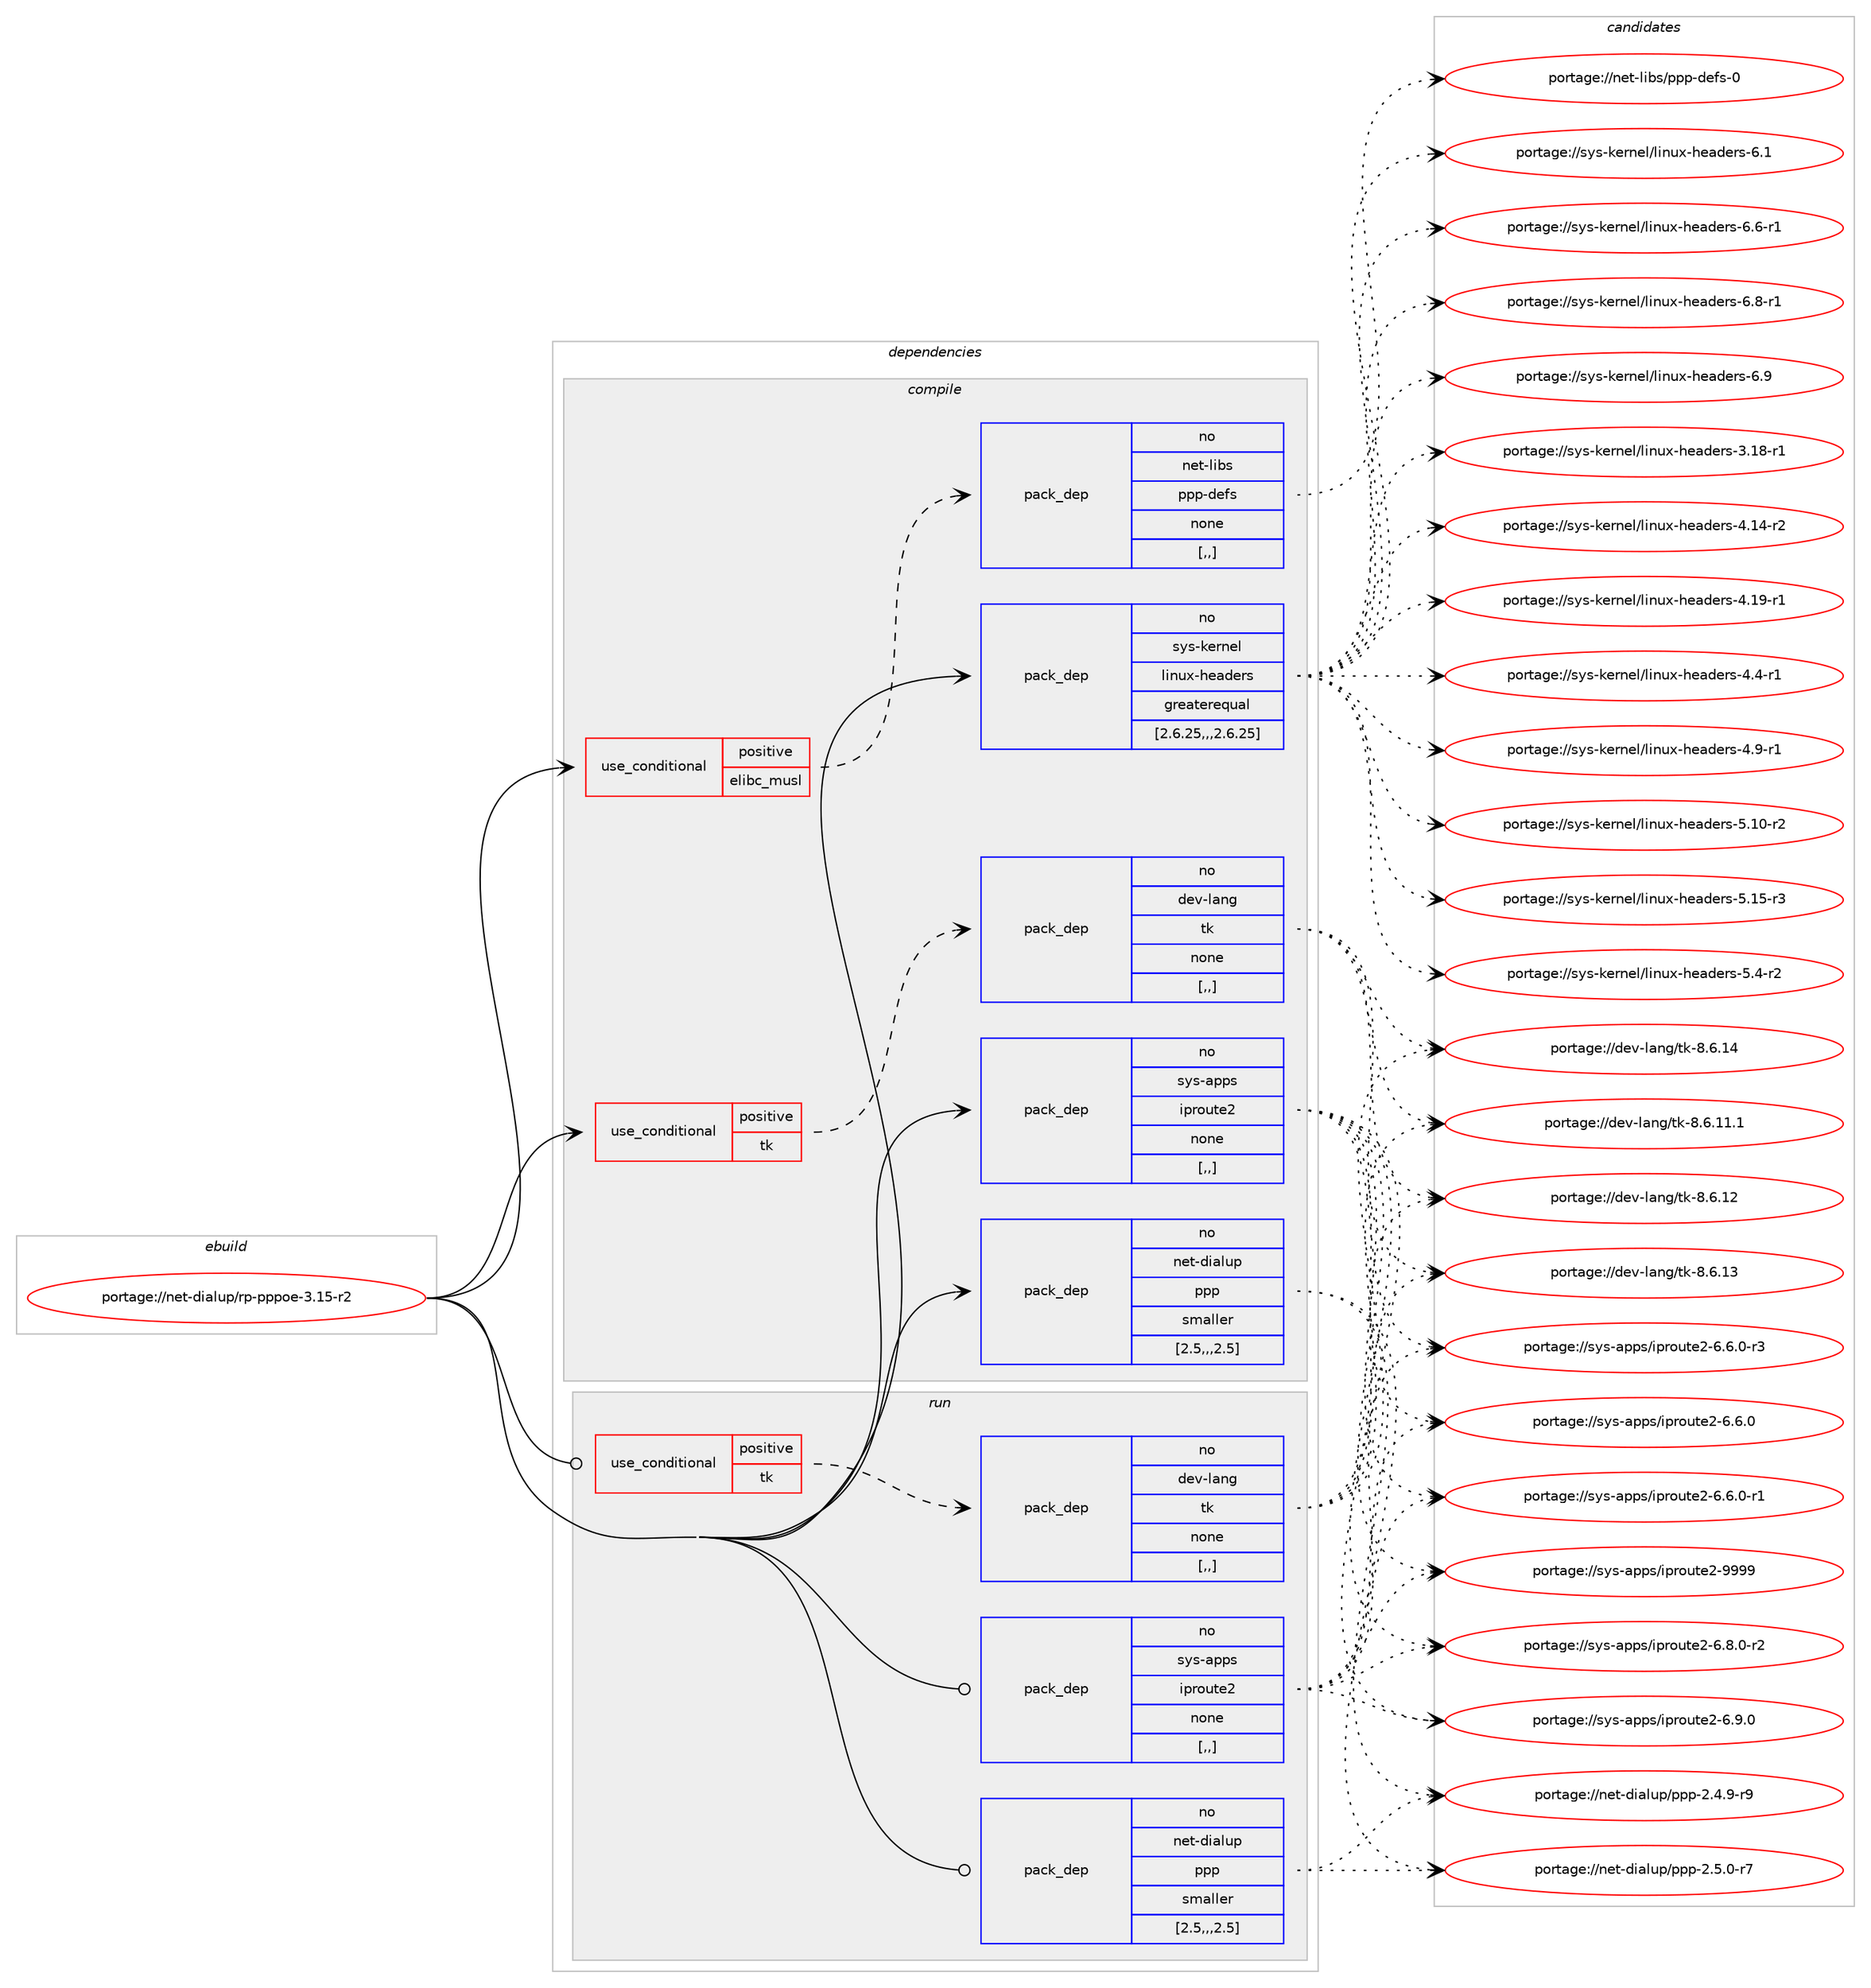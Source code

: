digraph prolog {

# *************
# Graph options
# *************

newrank=true;
concentrate=true;
compound=true;
graph [rankdir=LR,fontname=Helvetica,fontsize=10,ranksep=1.5];#, ranksep=2.5, nodesep=0.2];
edge  [arrowhead=vee];
node  [fontname=Helvetica,fontsize=10];

# **********
# The ebuild
# **********

subgraph cluster_leftcol {
color=gray;
rank=same;
label=<<i>ebuild</i>>;
id [label="portage://net-dialup/rp-pppoe-3.15-r2", color=red, width=4, href="../net-dialup/rp-pppoe-3.15-r2.svg"];
}

# ****************
# The dependencies
# ****************

subgraph cluster_midcol {
color=gray;
label=<<i>dependencies</i>>;
subgraph cluster_compile {
fillcolor="#eeeeee";
style=filled;
label=<<i>compile</i>>;
subgraph cond86852 {
dependency336137 [label=<<TABLE BORDER="0" CELLBORDER="1" CELLSPACING="0" CELLPADDING="4"><TR><TD ROWSPAN="3" CELLPADDING="10">use_conditional</TD></TR><TR><TD>positive</TD></TR><TR><TD>elibc_musl</TD></TR></TABLE>>, shape=none, color=red];
subgraph pack246752 {
dependency336138 [label=<<TABLE BORDER="0" CELLBORDER="1" CELLSPACING="0" CELLPADDING="4" WIDTH="220"><TR><TD ROWSPAN="6" CELLPADDING="30">pack_dep</TD></TR><TR><TD WIDTH="110">no</TD></TR><TR><TD>net-libs</TD></TR><TR><TD>ppp-defs</TD></TR><TR><TD>none</TD></TR><TR><TD>[,,]</TD></TR></TABLE>>, shape=none, color=blue];
}
dependency336137:e -> dependency336138:w [weight=20,style="dashed",arrowhead="vee"];
}
id:e -> dependency336137:w [weight=20,style="solid",arrowhead="vee"];
subgraph cond86853 {
dependency336139 [label=<<TABLE BORDER="0" CELLBORDER="1" CELLSPACING="0" CELLPADDING="4"><TR><TD ROWSPAN="3" CELLPADDING="10">use_conditional</TD></TR><TR><TD>positive</TD></TR><TR><TD>tk</TD></TR></TABLE>>, shape=none, color=red];
subgraph pack246753 {
dependency336140 [label=<<TABLE BORDER="0" CELLBORDER="1" CELLSPACING="0" CELLPADDING="4" WIDTH="220"><TR><TD ROWSPAN="6" CELLPADDING="30">pack_dep</TD></TR><TR><TD WIDTH="110">no</TD></TR><TR><TD>dev-lang</TD></TR><TR><TD>tk</TD></TR><TR><TD>none</TD></TR><TR><TD>[,,]</TD></TR></TABLE>>, shape=none, color=blue];
}
dependency336139:e -> dependency336140:w [weight=20,style="dashed",arrowhead="vee"];
}
id:e -> dependency336139:w [weight=20,style="solid",arrowhead="vee"];
subgraph pack246754 {
dependency336141 [label=<<TABLE BORDER="0" CELLBORDER="1" CELLSPACING="0" CELLPADDING="4" WIDTH="220"><TR><TD ROWSPAN="6" CELLPADDING="30">pack_dep</TD></TR><TR><TD WIDTH="110">no</TD></TR><TR><TD>net-dialup</TD></TR><TR><TD>ppp</TD></TR><TR><TD>smaller</TD></TR><TR><TD>[2.5,,,2.5]</TD></TR></TABLE>>, shape=none, color=blue];
}
id:e -> dependency336141:w [weight=20,style="solid",arrowhead="vee"];
subgraph pack246755 {
dependency336142 [label=<<TABLE BORDER="0" CELLBORDER="1" CELLSPACING="0" CELLPADDING="4" WIDTH="220"><TR><TD ROWSPAN="6" CELLPADDING="30">pack_dep</TD></TR><TR><TD WIDTH="110">no</TD></TR><TR><TD>sys-apps</TD></TR><TR><TD>iproute2</TD></TR><TR><TD>none</TD></TR><TR><TD>[,,]</TD></TR></TABLE>>, shape=none, color=blue];
}
id:e -> dependency336142:w [weight=20,style="solid",arrowhead="vee"];
subgraph pack246756 {
dependency336143 [label=<<TABLE BORDER="0" CELLBORDER="1" CELLSPACING="0" CELLPADDING="4" WIDTH="220"><TR><TD ROWSPAN="6" CELLPADDING="30">pack_dep</TD></TR><TR><TD WIDTH="110">no</TD></TR><TR><TD>sys-kernel</TD></TR><TR><TD>linux-headers</TD></TR><TR><TD>greaterequal</TD></TR><TR><TD>[2.6.25,,,2.6.25]</TD></TR></TABLE>>, shape=none, color=blue];
}
id:e -> dependency336143:w [weight=20,style="solid",arrowhead="vee"];
}
subgraph cluster_compileandrun {
fillcolor="#eeeeee";
style=filled;
label=<<i>compile and run</i>>;
}
subgraph cluster_run {
fillcolor="#eeeeee";
style=filled;
label=<<i>run</i>>;
subgraph cond86854 {
dependency336144 [label=<<TABLE BORDER="0" CELLBORDER="1" CELLSPACING="0" CELLPADDING="4"><TR><TD ROWSPAN="3" CELLPADDING="10">use_conditional</TD></TR><TR><TD>positive</TD></TR><TR><TD>tk</TD></TR></TABLE>>, shape=none, color=red];
subgraph pack246757 {
dependency336145 [label=<<TABLE BORDER="0" CELLBORDER="1" CELLSPACING="0" CELLPADDING="4" WIDTH="220"><TR><TD ROWSPAN="6" CELLPADDING="30">pack_dep</TD></TR><TR><TD WIDTH="110">no</TD></TR><TR><TD>dev-lang</TD></TR><TR><TD>tk</TD></TR><TR><TD>none</TD></TR><TR><TD>[,,]</TD></TR></TABLE>>, shape=none, color=blue];
}
dependency336144:e -> dependency336145:w [weight=20,style="dashed",arrowhead="vee"];
}
id:e -> dependency336144:w [weight=20,style="solid",arrowhead="odot"];
subgraph pack246758 {
dependency336146 [label=<<TABLE BORDER="0" CELLBORDER="1" CELLSPACING="0" CELLPADDING="4" WIDTH="220"><TR><TD ROWSPAN="6" CELLPADDING="30">pack_dep</TD></TR><TR><TD WIDTH="110">no</TD></TR><TR><TD>net-dialup</TD></TR><TR><TD>ppp</TD></TR><TR><TD>smaller</TD></TR><TR><TD>[2.5,,,2.5]</TD></TR></TABLE>>, shape=none, color=blue];
}
id:e -> dependency336146:w [weight=20,style="solid",arrowhead="odot"];
subgraph pack246759 {
dependency336147 [label=<<TABLE BORDER="0" CELLBORDER="1" CELLSPACING="0" CELLPADDING="4" WIDTH="220"><TR><TD ROWSPAN="6" CELLPADDING="30">pack_dep</TD></TR><TR><TD WIDTH="110">no</TD></TR><TR><TD>sys-apps</TD></TR><TR><TD>iproute2</TD></TR><TR><TD>none</TD></TR><TR><TD>[,,]</TD></TR></TABLE>>, shape=none, color=blue];
}
id:e -> dependency336147:w [weight=20,style="solid",arrowhead="odot"];
}
}

# **************
# The candidates
# **************

subgraph cluster_choices {
rank=same;
color=gray;
label=<<i>candidates</i>>;

subgraph choice246752 {
color=black;
nodesep=1;
choice110101116451081059811547112112112451001011021154548 [label="portage://net-libs/ppp-defs-0", color=red, width=4,href="../net-libs/ppp-defs-0.svg"];
dependency336138:e -> choice110101116451081059811547112112112451001011021154548:w [style=dotted,weight="100"];
}
subgraph choice246753 {
color=black;
nodesep=1;
choice100101118451089711010347116107455646544649494649 [label="portage://dev-lang/tk-8.6.11.1", color=red, width=4,href="../dev-lang/tk-8.6.11.1.svg"];
choice10010111845108971101034711610745564654464950 [label="portage://dev-lang/tk-8.6.12", color=red, width=4,href="../dev-lang/tk-8.6.12.svg"];
choice10010111845108971101034711610745564654464951 [label="portage://dev-lang/tk-8.6.13", color=red, width=4,href="../dev-lang/tk-8.6.13.svg"];
choice10010111845108971101034711610745564654464952 [label="portage://dev-lang/tk-8.6.14", color=red, width=4,href="../dev-lang/tk-8.6.14.svg"];
dependency336140:e -> choice100101118451089711010347116107455646544649494649:w [style=dotted,weight="100"];
dependency336140:e -> choice10010111845108971101034711610745564654464950:w [style=dotted,weight="100"];
dependency336140:e -> choice10010111845108971101034711610745564654464951:w [style=dotted,weight="100"];
dependency336140:e -> choice10010111845108971101034711610745564654464952:w [style=dotted,weight="100"];
}
subgraph choice246754 {
color=black;
nodesep=1;
choice1101011164510010597108117112471121121124550465246574511457 [label="portage://net-dialup/ppp-2.4.9-r9", color=red, width=4,href="../net-dialup/ppp-2.4.9-r9.svg"];
choice1101011164510010597108117112471121121124550465346484511455 [label="portage://net-dialup/ppp-2.5.0-r7", color=red, width=4,href="../net-dialup/ppp-2.5.0-r7.svg"];
dependency336141:e -> choice1101011164510010597108117112471121121124550465246574511457:w [style=dotted,weight="100"];
dependency336141:e -> choice1101011164510010597108117112471121121124550465346484511455:w [style=dotted,weight="100"];
}
subgraph choice246755 {
color=black;
nodesep=1;
choice11512111545971121121154710511211411111711610150455446544648 [label="portage://sys-apps/iproute2-6.6.0", color=red, width=4,href="../sys-apps/iproute2-6.6.0.svg"];
choice115121115459711211211547105112114111117116101504554465446484511449 [label="portage://sys-apps/iproute2-6.6.0-r1", color=red, width=4,href="../sys-apps/iproute2-6.6.0-r1.svg"];
choice115121115459711211211547105112114111117116101504554465446484511451 [label="portage://sys-apps/iproute2-6.6.0-r3", color=red, width=4,href="../sys-apps/iproute2-6.6.0-r3.svg"];
choice115121115459711211211547105112114111117116101504554465646484511450 [label="portage://sys-apps/iproute2-6.8.0-r2", color=red, width=4,href="../sys-apps/iproute2-6.8.0-r2.svg"];
choice11512111545971121121154710511211411111711610150455446574648 [label="portage://sys-apps/iproute2-6.9.0", color=red, width=4,href="../sys-apps/iproute2-6.9.0.svg"];
choice115121115459711211211547105112114111117116101504557575757 [label="portage://sys-apps/iproute2-9999", color=red, width=4,href="../sys-apps/iproute2-9999.svg"];
dependency336142:e -> choice11512111545971121121154710511211411111711610150455446544648:w [style=dotted,weight="100"];
dependency336142:e -> choice115121115459711211211547105112114111117116101504554465446484511449:w [style=dotted,weight="100"];
dependency336142:e -> choice115121115459711211211547105112114111117116101504554465446484511451:w [style=dotted,weight="100"];
dependency336142:e -> choice115121115459711211211547105112114111117116101504554465646484511450:w [style=dotted,weight="100"];
dependency336142:e -> choice11512111545971121121154710511211411111711610150455446574648:w [style=dotted,weight="100"];
dependency336142:e -> choice115121115459711211211547105112114111117116101504557575757:w [style=dotted,weight="100"];
}
subgraph choice246756 {
color=black;
nodesep=1;
choice1151211154510710111411010110847108105110117120451041019710010111411545514649564511449 [label="portage://sys-kernel/linux-headers-3.18-r1", color=red, width=4,href="../sys-kernel/linux-headers-3.18-r1.svg"];
choice1151211154510710111411010110847108105110117120451041019710010111411545524649524511450 [label="portage://sys-kernel/linux-headers-4.14-r2", color=red, width=4,href="../sys-kernel/linux-headers-4.14-r2.svg"];
choice1151211154510710111411010110847108105110117120451041019710010111411545524649574511449 [label="portage://sys-kernel/linux-headers-4.19-r1", color=red, width=4,href="../sys-kernel/linux-headers-4.19-r1.svg"];
choice11512111545107101114110101108471081051101171204510410197100101114115455246524511449 [label="portage://sys-kernel/linux-headers-4.4-r1", color=red, width=4,href="../sys-kernel/linux-headers-4.4-r1.svg"];
choice11512111545107101114110101108471081051101171204510410197100101114115455246574511449 [label="portage://sys-kernel/linux-headers-4.9-r1", color=red, width=4,href="../sys-kernel/linux-headers-4.9-r1.svg"];
choice1151211154510710111411010110847108105110117120451041019710010111411545534649484511450 [label="portage://sys-kernel/linux-headers-5.10-r2", color=red, width=4,href="../sys-kernel/linux-headers-5.10-r2.svg"];
choice1151211154510710111411010110847108105110117120451041019710010111411545534649534511451 [label="portage://sys-kernel/linux-headers-5.15-r3", color=red, width=4,href="../sys-kernel/linux-headers-5.15-r3.svg"];
choice11512111545107101114110101108471081051101171204510410197100101114115455346524511450 [label="portage://sys-kernel/linux-headers-5.4-r2", color=red, width=4,href="../sys-kernel/linux-headers-5.4-r2.svg"];
choice1151211154510710111411010110847108105110117120451041019710010111411545544649 [label="portage://sys-kernel/linux-headers-6.1", color=red, width=4,href="../sys-kernel/linux-headers-6.1.svg"];
choice11512111545107101114110101108471081051101171204510410197100101114115455446544511449 [label="portage://sys-kernel/linux-headers-6.6-r1", color=red, width=4,href="../sys-kernel/linux-headers-6.6-r1.svg"];
choice11512111545107101114110101108471081051101171204510410197100101114115455446564511449 [label="portage://sys-kernel/linux-headers-6.8-r1", color=red, width=4,href="../sys-kernel/linux-headers-6.8-r1.svg"];
choice1151211154510710111411010110847108105110117120451041019710010111411545544657 [label="portage://sys-kernel/linux-headers-6.9", color=red, width=4,href="../sys-kernel/linux-headers-6.9.svg"];
dependency336143:e -> choice1151211154510710111411010110847108105110117120451041019710010111411545514649564511449:w [style=dotted,weight="100"];
dependency336143:e -> choice1151211154510710111411010110847108105110117120451041019710010111411545524649524511450:w [style=dotted,weight="100"];
dependency336143:e -> choice1151211154510710111411010110847108105110117120451041019710010111411545524649574511449:w [style=dotted,weight="100"];
dependency336143:e -> choice11512111545107101114110101108471081051101171204510410197100101114115455246524511449:w [style=dotted,weight="100"];
dependency336143:e -> choice11512111545107101114110101108471081051101171204510410197100101114115455246574511449:w [style=dotted,weight="100"];
dependency336143:e -> choice1151211154510710111411010110847108105110117120451041019710010111411545534649484511450:w [style=dotted,weight="100"];
dependency336143:e -> choice1151211154510710111411010110847108105110117120451041019710010111411545534649534511451:w [style=dotted,weight="100"];
dependency336143:e -> choice11512111545107101114110101108471081051101171204510410197100101114115455346524511450:w [style=dotted,weight="100"];
dependency336143:e -> choice1151211154510710111411010110847108105110117120451041019710010111411545544649:w [style=dotted,weight="100"];
dependency336143:e -> choice11512111545107101114110101108471081051101171204510410197100101114115455446544511449:w [style=dotted,weight="100"];
dependency336143:e -> choice11512111545107101114110101108471081051101171204510410197100101114115455446564511449:w [style=dotted,weight="100"];
dependency336143:e -> choice1151211154510710111411010110847108105110117120451041019710010111411545544657:w [style=dotted,weight="100"];
}
subgraph choice246757 {
color=black;
nodesep=1;
choice100101118451089711010347116107455646544649494649 [label="portage://dev-lang/tk-8.6.11.1", color=red, width=4,href="../dev-lang/tk-8.6.11.1.svg"];
choice10010111845108971101034711610745564654464950 [label="portage://dev-lang/tk-8.6.12", color=red, width=4,href="../dev-lang/tk-8.6.12.svg"];
choice10010111845108971101034711610745564654464951 [label="portage://dev-lang/tk-8.6.13", color=red, width=4,href="../dev-lang/tk-8.6.13.svg"];
choice10010111845108971101034711610745564654464952 [label="portage://dev-lang/tk-8.6.14", color=red, width=4,href="../dev-lang/tk-8.6.14.svg"];
dependency336145:e -> choice100101118451089711010347116107455646544649494649:w [style=dotted,weight="100"];
dependency336145:e -> choice10010111845108971101034711610745564654464950:w [style=dotted,weight="100"];
dependency336145:e -> choice10010111845108971101034711610745564654464951:w [style=dotted,weight="100"];
dependency336145:e -> choice10010111845108971101034711610745564654464952:w [style=dotted,weight="100"];
}
subgraph choice246758 {
color=black;
nodesep=1;
choice1101011164510010597108117112471121121124550465246574511457 [label="portage://net-dialup/ppp-2.4.9-r9", color=red, width=4,href="../net-dialup/ppp-2.4.9-r9.svg"];
choice1101011164510010597108117112471121121124550465346484511455 [label="portage://net-dialup/ppp-2.5.0-r7", color=red, width=4,href="../net-dialup/ppp-2.5.0-r7.svg"];
dependency336146:e -> choice1101011164510010597108117112471121121124550465246574511457:w [style=dotted,weight="100"];
dependency336146:e -> choice1101011164510010597108117112471121121124550465346484511455:w [style=dotted,weight="100"];
}
subgraph choice246759 {
color=black;
nodesep=1;
choice11512111545971121121154710511211411111711610150455446544648 [label="portage://sys-apps/iproute2-6.6.0", color=red, width=4,href="../sys-apps/iproute2-6.6.0.svg"];
choice115121115459711211211547105112114111117116101504554465446484511449 [label="portage://sys-apps/iproute2-6.6.0-r1", color=red, width=4,href="../sys-apps/iproute2-6.6.0-r1.svg"];
choice115121115459711211211547105112114111117116101504554465446484511451 [label="portage://sys-apps/iproute2-6.6.0-r3", color=red, width=4,href="../sys-apps/iproute2-6.6.0-r3.svg"];
choice115121115459711211211547105112114111117116101504554465646484511450 [label="portage://sys-apps/iproute2-6.8.0-r2", color=red, width=4,href="../sys-apps/iproute2-6.8.0-r2.svg"];
choice11512111545971121121154710511211411111711610150455446574648 [label="portage://sys-apps/iproute2-6.9.0", color=red, width=4,href="../sys-apps/iproute2-6.9.0.svg"];
choice115121115459711211211547105112114111117116101504557575757 [label="portage://sys-apps/iproute2-9999", color=red, width=4,href="../sys-apps/iproute2-9999.svg"];
dependency336147:e -> choice11512111545971121121154710511211411111711610150455446544648:w [style=dotted,weight="100"];
dependency336147:e -> choice115121115459711211211547105112114111117116101504554465446484511449:w [style=dotted,weight="100"];
dependency336147:e -> choice115121115459711211211547105112114111117116101504554465446484511451:w [style=dotted,weight="100"];
dependency336147:e -> choice115121115459711211211547105112114111117116101504554465646484511450:w [style=dotted,weight="100"];
dependency336147:e -> choice11512111545971121121154710511211411111711610150455446574648:w [style=dotted,weight="100"];
dependency336147:e -> choice115121115459711211211547105112114111117116101504557575757:w [style=dotted,weight="100"];
}
}

}
